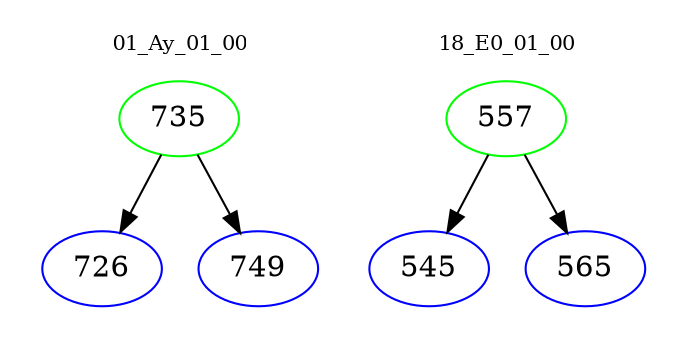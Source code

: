 digraph{
subgraph cluster_0 {
color = white
label = "01_Ay_01_00";
fontsize=10;
T0_735 [label="735", color="green"]
T0_735 -> T0_726 [color="black"]
T0_726 [label="726", color="blue"]
T0_735 -> T0_749 [color="black"]
T0_749 [label="749", color="blue"]
}
subgraph cluster_1 {
color = white
label = "18_E0_01_00";
fontsize=10;
T1_557 [label="557", color="green"]
T1_557 -> T1_545 [color="black"]
T1_545 [label="545", color="blue"]
T1_557 -> T1_565 [color="black"]
T1_565 [label="565", color="blue"]
}
}

